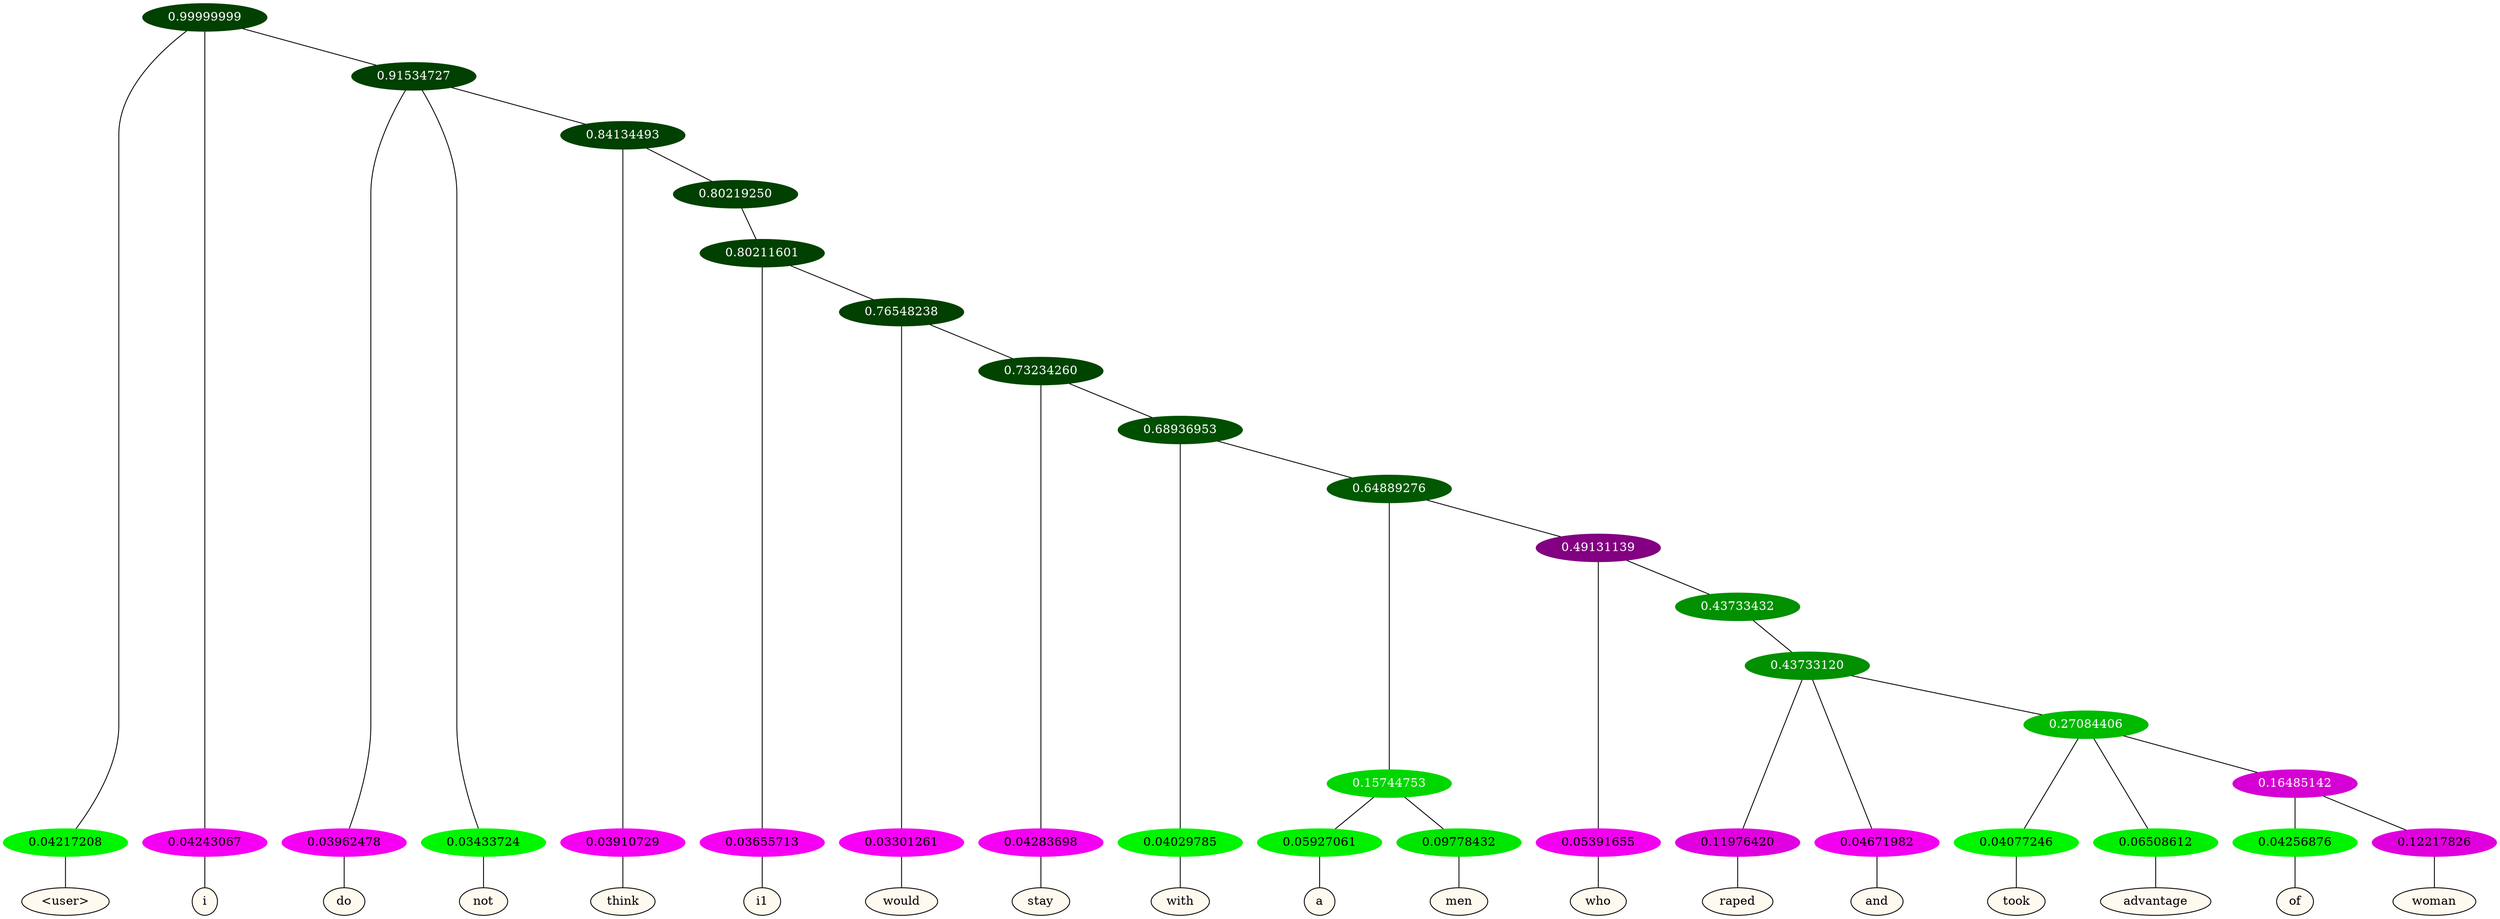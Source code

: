graph {
	node [format=png height=0.15 nodesep=0.001 ordering=out overlap=prism overlap_scaling=0.01 ranksep=0.001 ratio=0.2 style=filled width=0.15]
	{
		rank=same
		a_w_1 [label="\<user\>" color=black fillcolor=floralwhite style="filled,solid"]
		a_w_2 [label=i color=black fillcolor=floralwhite style="filled,solid"]
		a_w_4 [label=do color=black fillcolor=floralwhite style="filled,solid"]
		a_w_5 [label=not color=black fillcolor=floralwhite style="filled,solid"]
		a_w_7 [label=think color=black fillcolor=floralwhite style="filled,solid"]
		a_w_10 [label=i1 color=black fillcolor=floralwhite style="filled,solid"]
		a_w_12 [label=would color=black fillcolor=floralwhite style="filled,solid"]
		a_w_14 [label=stay color=black fillcolor=floralwhite style="filled,solid"]
		a_w_16 [label=with color=black fillcolor=floralwhite style="filled,solid"]
		a_w_20 [label=a color=black fillcolor=floralwhite style="filled,solid"]
		a_w_21 [label=men color=black fillcolor=floralwhite style="filled,solid"]
		a_w_22 [label=who color=black fillcolor=floralwhite style="filled,solid"]
		a_w_25 [label=raped color=black fillcolor=floralwhite style="filled,solid"]
		a_w_26 [label=and color=black fillcolor=floralwhite style="filled,solid"]
		a_w_28 [label=took color=black fillcolor=floralwhite style="filled,solid"]
		a_w_29 [label=advantage color=black fillcolor=floralwhite style="filled,solid"]
		a_w_31 [label=of color=black fillcolor=floralwhite style="filled,solid"]
		a_w_32 [label=woman color=black fillcolor=floralwhite style="filled,solid"]
	}
	a_n_1 -- a_w_1
	a_n_2 -- a_w_2
	a_n_4 -- a_w_4
	a_n_5 -- a_w_5
	a_n_7 -- a_w_7
	a_n_10 -- a_w_10
	a_n_12 -- a_w_12
	a_n_14 -- a_w_14
	a_n_16 -- a_w_16
	a_n_20 -- a_w_20
	a_n_21 -- a_w_21
	a_n_22 -- a_w_22
	a_n_25 -- a_w_25
	a_n_26 -- a_w_26
	a_n_28 -- a_w_28
	a_n_29 -- a_w_29
	a_n_31 -- a_w_31
	a_n_32 -- a_w_32
	{
		rank=same
		a_n_1 [label=0.04217208 color="0.334 1.000 0.958" fontcolor=black]
		a_n_2 [label=0.04243067 color="0.835 1.000 0.958" fontcolor=black]
		a_n_4 [label=0.03962478 color="0.835 1.000 0.960" fontcolor=black]
		a_n_5 [label=0.03433724 color="0.334 1.000 0.966" fontcolor=black]
		a_n_7 [label=0.03910729 color="0.835 1.000 0.961" fontcolor=black]
		a_n_10 [label=0.03655713 color="0.835 1.000 0.963" fontcolor=black]
		a_n_12 [label=0.03301261 color="0.835 1.000 0.967" fontcolor=black]
		a_n_14 [label=0.04283698 color="0.835 1.000 0.957" fontcolor=black]
		a_n_16 [label=0.04029785 color="0.334 1.000 0.960" fontcolor=black]
		a_n_20 [label=0.05927061 color="0.334 1.000 0.941" fontcolor=black]
		a_n_21 [label=0.09778432 color="0.334 1.000 0.902" fontcolor=black]
		a_n_22 [label=0.05391655 color="0.835 1.000 0.946" fontcolor=black]
		a_n_25 [label=0.11976420 color="0.835 1.000 0.880" fontcolor=black]
		a_n_26 [label=0.04671982 color="0.835 1.000 0.953" fontcolor=black]
		a_n_28 [label=0.04077246 color="0.334 1.000 0.959" fontcolor=black]
		a_n_29 [label=0.06508612 color="0.334 1.000 0.935" fontcolor=black]
		a_n_31 [label=0.04256876 color="0.334 1.000 0.957" fontcolor=black]
		a_n_32 [label=0.12217826 color="0.835 1.000 0.878" fontcolor=black]
	}
	a_n_0 [label=0.99999999 color="0.334 1.000 0.250" fontcolor=grey99]
	a_n_0 -- a_n_1
	a_n_0 -- a_n_2
	a_n_3 [label=0.91534727 color="0.334 1.000 0.250" fontcolor=grey99]
	a_n_0 -- a_n_3
	a_n_3 -- a_n_4
	a_n_3 -- a_n_5
	a_n_6 [label=0.84134493 color="0.334 1.000 0.250" fontcolor=grey99]
	a_n_3 -- a_n_6
	a_n_6 -- a_n_7
	a_n_8 [label=0.80219250 color="0.334 1.000 0.250" fontcolor=grey99]
	a_n_6 -- a_n_8
	a_n_9 [label=0.80211601 color="0.334 1.000 0.250" fontcolor=grey99]
	a_n_8 -- a_n_9
	a_n_9 -- a_n_10
	a_n_11 [label=0.76548238 color="0.334 1.000 0.250" fontcolor=grey99]
	a_n_9 -- a_n_11
	a_n_11 -- a_n_12
	a_n_13 [label=0.73234260 color="0.334 1.000 0.268" fontcolor=grey99]
	a_n_11 -- a_n_13
	a_n_13 -- a_n_14
	a_n_15 [label=0.68936953 color="0.334 1.000 0.311" fontcolor=grey99]
	a_n_13 -- a_n_15
	a_n_15 -- a_n_16
	a_n_17 [label=0.64889276 color="0.334 1.000 0.351" fontcolor=grey99]
	a_n_15 -- a_n_17
	a_n_18 [label=0.15744753 color="0.334 1.000 0.843" fontcolor=grey99]
	a_n_17 -- a_n_18
	a_n_19 [label=0.49131139 color="0.835 1.000 0.509" fontcolor=grey99]
	a_n_17 -- a_n_19
	a_n_18 -- a_n_20
	a_n_18 -- a_n_21
	a_n_19 -- a_n_22
	a_n_23 [label=0.43733432 color="0.334 1.000 0.563" fontcolor=grey99]
	a_n_19 -- a_n_23
	a_n_24 [label=0.43733120 color="0.334 1.000 0.563" fontcolor=grey99]
	a_n_23 -- a_n_24
	a_n_24 -- a_n_25
	a_n_24 -- a_n_26
	a_n_27 [label=0.27084406 color="0.334 1.000 0.729" fontcolor=grey99]
	a_n_24 -- a_n_27
	a_n_27 -- a_n_28
	a_n_27 -- a_n_29
	a_n_30 [label=0.16485142 color="0.835 1.000 0.835" fontcolor=grey99]
	a_n_27 -- a_n_30
	a_n_30 -- a_n_31
	a_n_30 -- a_n_32
}
